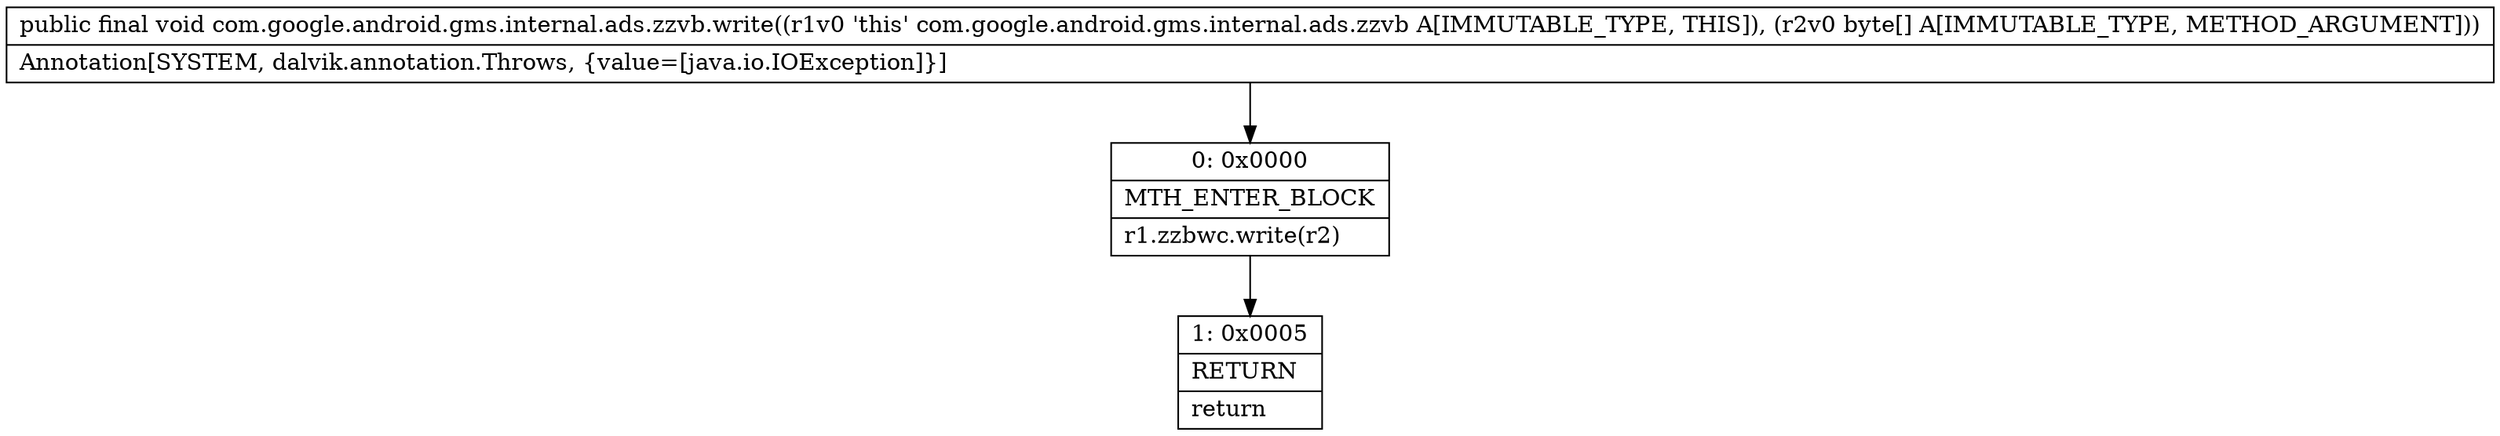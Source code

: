digraph "CFG forcom.google.android.gms.internal.ads.zzvb.write([B)V" {
Node_0 [shape=record,label="{0\:\ 0x0000|MTH_ENTER_BLOCK\l|r1.zzbwc.write(r2)\l}"];
Node_1 [shape=record,label="{1\:\ 0x0005|RETURN\l|return\l}"];
MethodNode[shape=record,label="{public final void com.google.android.gms.internal.ads.zzvb.write((r1v0 'this' com.google.android.gms.internal.ads.zzvb A[IMMUTABLE_TYPE, THIS]), (r2v0 byte[] A[IMMUTABLE_TYPE, METHOD_ARGUMENT]))  | Annotation[SYSTEM, dalvik.annotation.Throws, \{value=[java.io.IOException]\}]\l}"];
MethodNode -> Node_0;
Node_0 -> Node_1;
}

